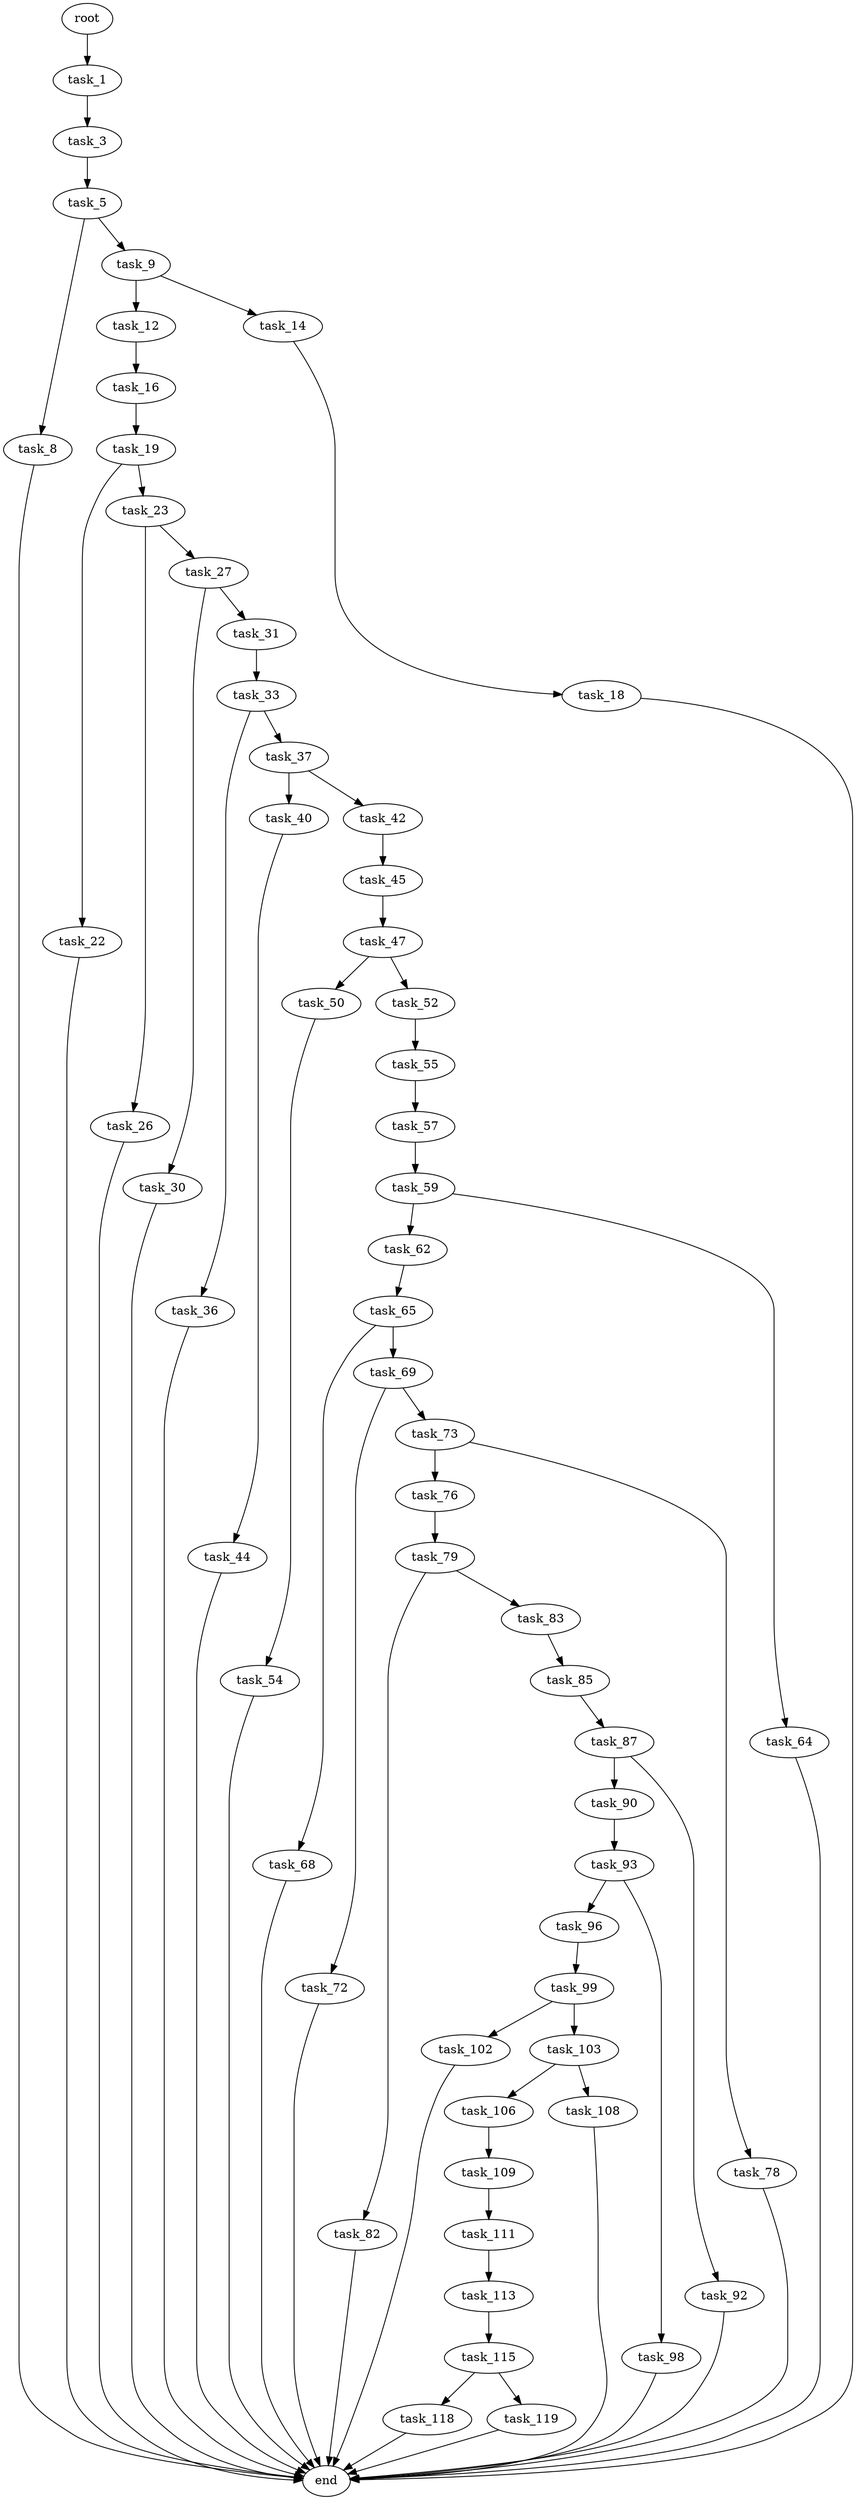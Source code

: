 digraph G {
  root [size="0.000000"];
  task_1 [size="32203951593.000000"];
  task_3 [size="199828775604.000000"];
  task_5 [size="422477931051.000000"];
  task_8 [size="368293445632.000000"];
  task_9 [size="231928233984.000000"];
  end [size="0.000000"];
  task_12 [size="584779878783.000000"];
  task_14 [size="1268967133750.000000"];
  task_16 [size="12243604506.000000"];
  task_18 [size="36497597048.000000"];
  task_19 [size="1659421186.000000"];
  task_22 [size="19669939188.000000"];
  task_23 [size="1384661290.000000"];
  task_26 [size="28991029248.000000"];
  task_27 [size="28991029248.000000"];
  task_30 [size="46403361375.000000"];
  task_31 [size="68719476736.000000"];
  task_33 [size="368293445632.000000"];
  task_36 [size="1507140557.000000"];
  task_37 [size="27855460747.000000"];
  task_40 [size="68719476736.000000"];
  task_42 [size="751932419524.000000"];
  task_44 [size="1073741824000.000000"];
  task_45 [size="368293445632.000000"];
  task_47 [size="43885913789.000000"];
  task_50 [size="68719476736.000000"];
  task_52 [size="112558648017.000000"];
  task_54 [size="231928233984.000000"];
  task_55 [size="135646658148.000000"];
  task_57 [size="2526372874.000000"];
  task_59 [size="1073741824000.000000"];
  task_62 [size="22095360894.000000"];
  task_64 [size="134217728000.000000"];
  task_65 [size="20884671266.000000"];
  task_68 [size="24700384047.000000"];
  task_69 [size="17253704435.000000"];
  task_72 [size="343564604.000000"];
  task_73 [size="33311853838.000000"];
  task_76 [size="68719476736.000000"];
  task_78 [size="231928233984.000000"];
  task_79 [size="3868882384.000000"];
  task_82 [size="15637711240.000000"];
  task_83 [size="13629332734.000000"];
  task_85 [size="449658133028.000000"];
  task_87 [size="618593344388.000000"];
  task_90 [size="509086355233.000000"];
  task_92 [size="14223794571.000000"];
  task_93 [size="26773017364.000000"];
  task_96 [size="8311888334.000000"];
  task_98 [size="1073741824000.000000"];
  task_99 [size="20799115488.000000"];
  task_102 [size="368293445632.000000"];
  task_103 [size="20577922666.000000"];
  task_106 [size="231928233984.000000"];
  task_108 [size="390085732522.000000"];
  task_109 [size="549755813888.000000"];
  task_111 [size="13907060538.000000"];
  task_113 [size="519447206564.000000"];
  task_115 [size="8589934592.000000"];
  task_118 [size="134217728000.000000"];
  task_119 [size="158234833116.000000"];

  root -> task_1 [size="1.000000"];
  task_1 -> task_3 [size="33554432.000000"];
  task_3 -> task_5 [size="134217728.000000"];
  task_5 -> task_8 [size="301989888.000000"];
  task_5 -> task_9 [size="301989888.000000"];
  task_8 -> end [size="1.000000"];
  task_9 -> task_12 [size="301989888.000000"];
  task_9 -> task_14 [size="301989888.000000"];
  task_12 -> task_16 [size="679477248.000000"];
  task_14 -> task_18 [size="838860800.000000"];
  task_16 -> task_19 [size="209715200.000000"];
  task_18 -> end [size="1.000000"];
  task_19 -> task_22 [size="75497472.000000"];
  task_19 -> task_23 [size="75497472.000000"];
  task_22 -> end [size="1.000000"];
  task_23 -> task_26 [size="75497472.000000"];
  task_23 -> task_27 [size="75497472.000000"];
  task_26 -> end [size="1.000000"];
  task_27 -> task_30 [size="75497472.000000"];
  task_27 -> task_31 [size="75497472.000000"];
  task_30 -> end [size="1.000000"];
  task_31 -> task_33 [size="134217728.000000"];
  task_33 -> task_36 [size="411041792.000000"];
  task_33 -> task_37 [size="411041792.000000"];
  task_36 -> end [size="1.000000"];
  task_37 -> task_40 [size="838860800.000000"];
  task_37 -> task_42 [size="838860800.000000"];
  task_40 -> task_44 [size="134217728.000000"];
  task_42 -> task_45 [size="536870912.000000"];
  task_44 -> end [size="1.000000"];
  task_45 -> task_47 [size="411041792.000000"];
  task_47 -> task_50 [size="33554432.000000"];
  task_47 -> task_52 [size="33554432.000000"];
  task_50 -> task_54 [size="134217728.000000"];
  task_52 -> task_55 [size="301989888.000000"];
  task_54 -> end [size="1.000000"];
  task_55 -> task_57 [size="301989888.000000"];
  task_57 -> task_59 [size="75497472.000000"];
  task_59 -> task_62 [size="838860800.000000"];
  task_59 -> task_64 [size="838860800.000000"];
  task_62 -> task_65 [size="411041792.000000"];
  task_64 -> end [size="1.000000"];
  task_65 -> task_68 [size="838860800.000000"];
  task_65 -> task_69 [size="838860800.000000"];
  task_68 -> end [size="1.000000"];
  task_69 -> task_72 [size="33554432.000000"];
  task_69 -> task_73 [size="33554432.000000"];
  task_72 -> end [size="1.000000"];
  task_73 -> task_76 [size="536870912.000000"];
  task_73 -> task_78 [size="536870912.000000"];
  task_76 -> task_79 [size="134217728.000000"];
  task_78 -> end [size="1.000000"];
  task_79 -> task_82 [size="411041792.000000"];
  task_79 -> task_83 [size="411041792.000000"];
  task_82 -> end [size="1.000000"];
  task_83 -> task_85 [size="411041792.000000"];
  task_85 -> task_87 [size="536870912.000000"];
  task_87 -> task_90 [size="411041792.000000"];
  task_87 -> task_92 [size="411041792.000000"];
  task_90 -> task_93 [size="411041792.000000"];
  task_92 -> end [size="1.000000"];
  task_93 -> task_96 [size="679477248.000000"];
  task_93 -> task_98 [size="679477248.000000"];
  task_96 -> task_99 [size="134217728.000000"];
  task_98 -> end [size="1.000000"];
  task_99 -> task_102 [size="411041792.000000"];
  task_99 -> task_103 [size="411041792.000000"];
  task_102 -> end [size="1.000000"];
  task_103 -> task_106 [size="75497472.000000"];
  task_103 -> task_108 [size="75497472.000000"];
  task_106 -> task_109 [size="301989888.000000"];
  task_108 -> end [size="1.000000"];
  task_109 -> task_111 [size="536870912.000000"];
  task_111 -> task_113 [size="301989888.000000"];
  task_113 -> task_115 [size="536870912.000000"];
  task_115 -> task_118 [size="33554432.000000"];
  task_115 -> task_119 [size="33554432.000000"];
  task_118 -> end [size="1.000000"];
  task_119 -> end [size="1.000000"];
}
